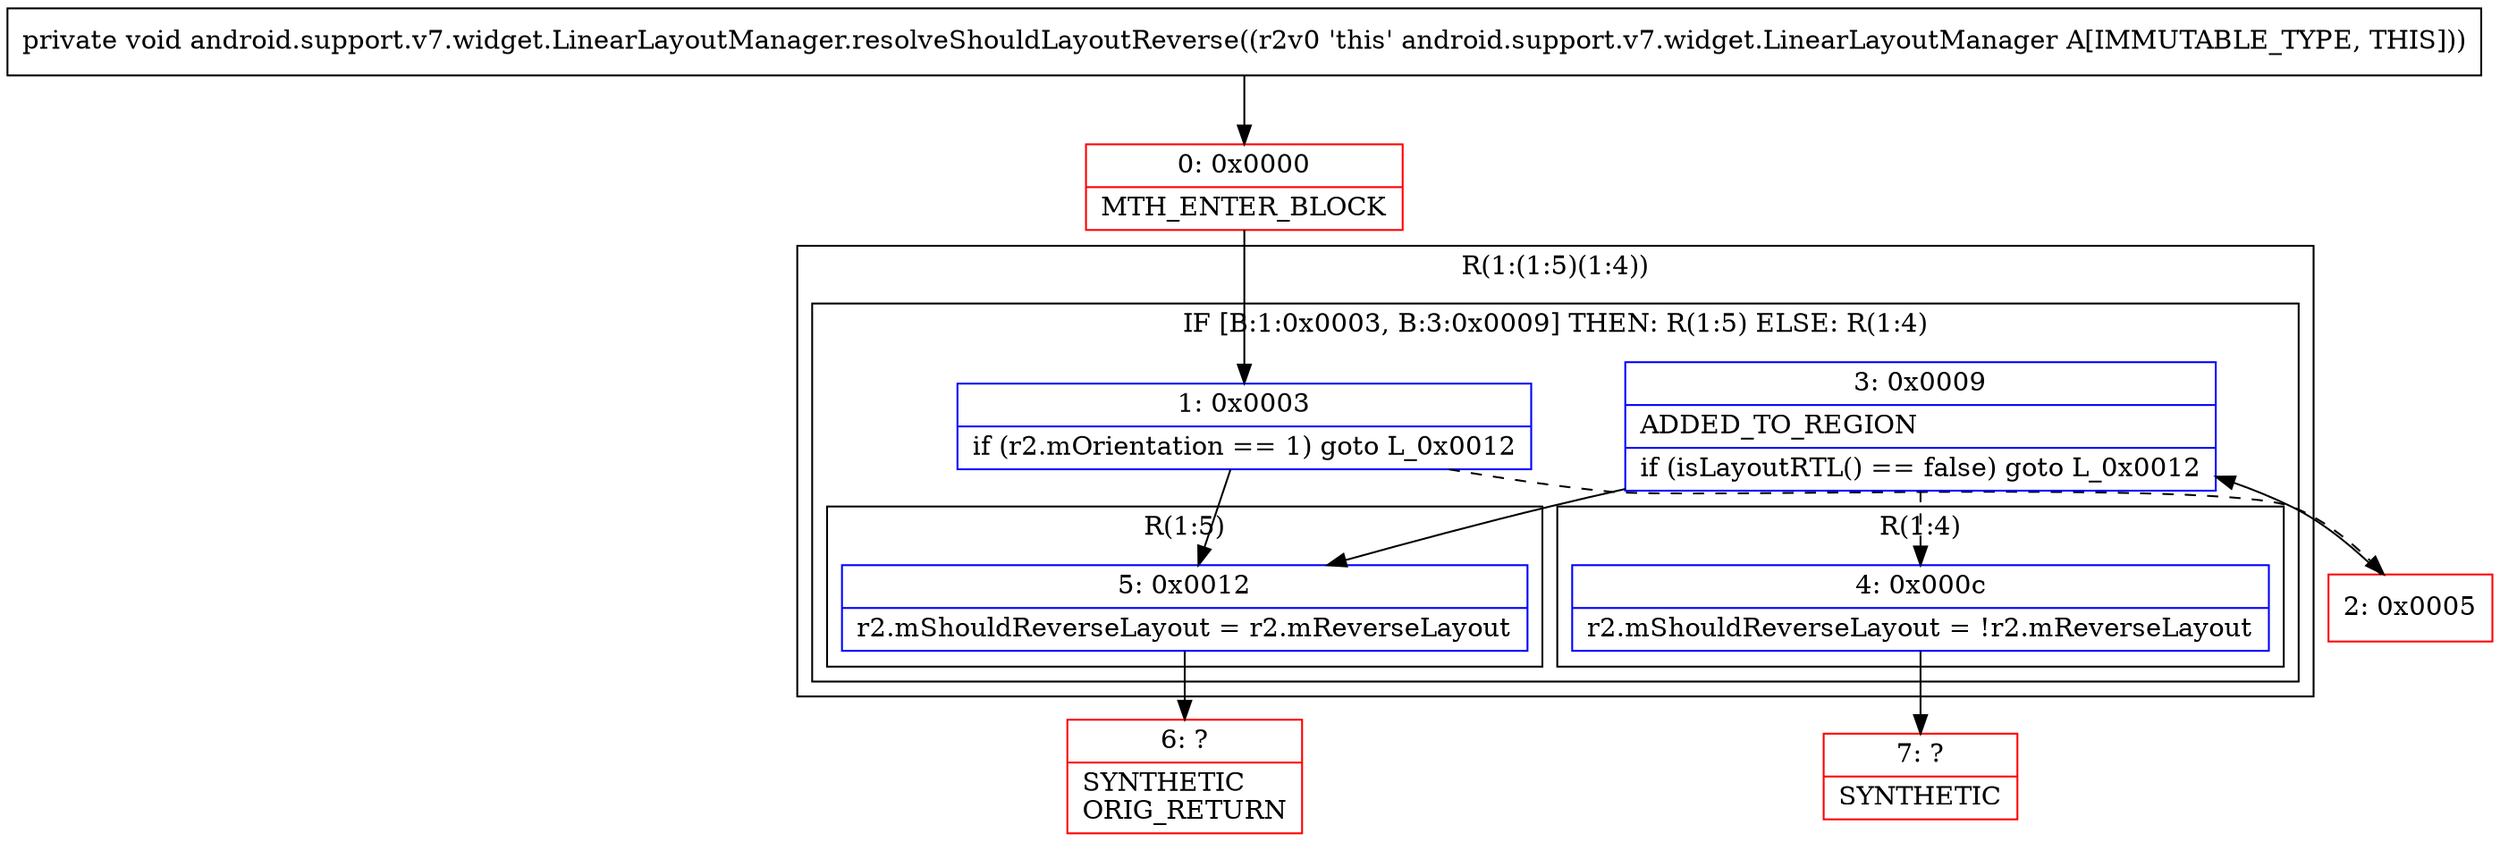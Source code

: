 digraph "CFG forandroid.support.v7.widget.LinearLayoutManager.resolveShouldLayoutReverse()V" {
subgraph cluster_Region_517517605 {
label = "R(1:(1:5)(1:4))";
node [shape=record,color=blue];
subgraph cluster_IfRegion_987633993 {
label = "IF [B:1:0x0003, B:3:0x0009] THEN: R(1:5) ELSE: R(1:4)";
node [shape=record,color=blue];
Node_1 [shape=record,label="{1\:\ 0x0003|if (r2.mOrientation == 1) goto L_0x0012\l}"];
Node_3 [shape=record,label="{3\:\ 0x0009|ADDED_TO_REGION\l|if (isLayoutRTL() == false) goto L_0x0012\l}"];
subgraph cluster_Region_509141459 {
label = "R(1:5)";
node [shape=record,color=blue];
Node_5 [shape=record,label="{5\:\ 0x0012|r2.mShouldReverseLayout = r2.mReverseLayout\l}"];
}
subgraph cluster_Region_1728347007 {
label = "R(1:4)";
node [shape=record,color=blue];
Node_4 [shape=record,label="{4\:\ 0x000c|r2.mShouldReverseLayout = !r2.mReverseLayout\l}"];
}
}
}
Node_0 [shape=record,color=red,label="{0\:\ 0x0000|MTH_ENTER_BLOCK\l}"];
Node_2 [shape=record,color=red,label="{2\:\ 0x0005}"];
Node_6 [shape=record,color=red,label="{6\:\ ?|SYNTHETIC\lORIG_RETURN\l}"];
Node_7 [shape=record,color=red,label="{7\:\ ?|SYNTHETIC\l}"];
MethodNode[shape=record,label="{private void android.support.v7.widget.LinearLayoutManager.resolveShouldLayoutReverse((r2v0 'this' android.support.v7.widget.LinearLayoutManager A[IMMUTABLE_TYPE, THIS])) }"];
MethodNode -> Node_0;
Node_1 -> Node_2[style=dashed];
Node_1 -> Node_5;
Node_3 -> Node_4[style=dashed];
Node_3 -> Node_5;
Node_5 -> Node_6;
Node_4 -> Node_7;
Node_0 -> Node_1;
Node_2 -> Node_3;
}

